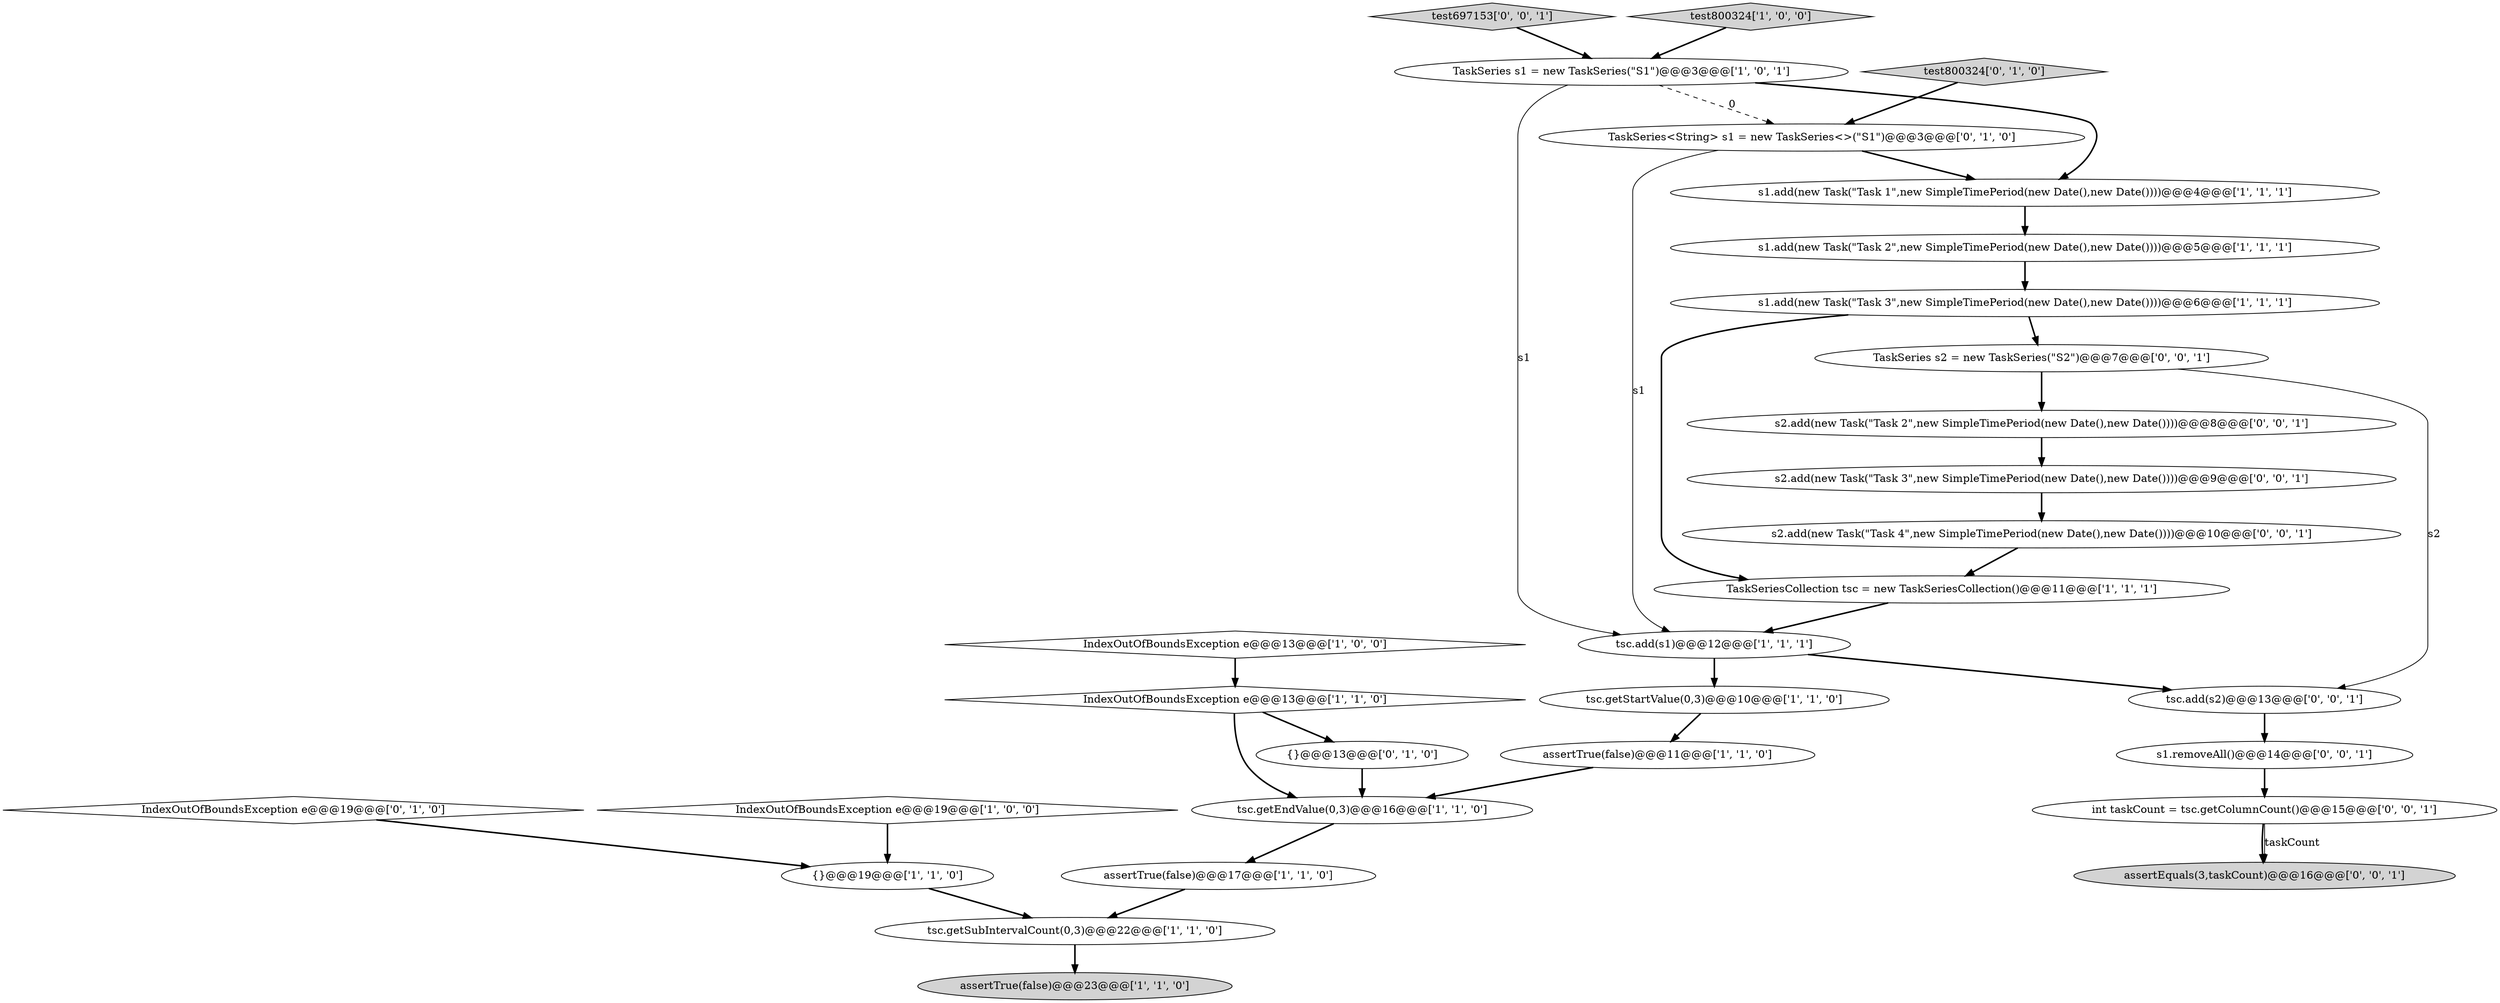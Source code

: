 digraph {
17 [style = filled, label = "IndexOutOfBoundsException e@@@19@@@['0', '1', '0']", fillcolor = white, shape = diamond image = "AAA0AAABBB2BBB"];
14 [style = filled, label = "TaskSeries s1 = new TaskSeries(\"S1\")@@@3@@@['1', '0', '1']", fillcolor = white, shape = ellipse image = "AAA0AAABBB1BBB"];
9 [style = filled, label = "tsc.add(s1)@@@12@@@['1', '1', '1']", fillcolor = white, shape = ellipse image = "AAA0AAABBB1BBB"];
4 [style = filled, label = "tsc.getStartValue(0,3)@@@10@@@['1', '1', '0']", fillcolor = white, shape = ellipse image = "AAA0AAABBB1BBB"];
12 [style = filled, label = "IndexOutOfBoundsException e@@@13@@@['1', '0', '0']", fillcolor = white, shape = diamond image = "AAA0AAABBB1BBB"];
18 [style = filled, label = "test800324['0', '1', '0']", fillcolor = lightgray, shape = diamond image = "AAA0AAABBB2BBB"];
8 [style = filled, label = "tsc.getSubIntervalCount(0,3)@@@22@@@['1', '1', '0']", fillcolor = white, shape = ellipse image = "AAA0AAABBB1BBB"];
28 [style = filled, label = "s2.add(new Task(\"Task 3\",new SimpleTimePeriod(new Date(),new Date())))@@@9@@@['0', '0', '1']", fillcolor = white, shape = ellipse image = "AAA0AAABBB3BBB"];
16 [style = filled, label = "assertTrue(false)@@@23@@@['1', '1', '0']", fillcolor = lightgray, shape = ellipse image = "AAA0AAABBB1BBB"];
24 [style = filled, label = "s1.removeAll()@@@14@@@['0', '0', '1']", fillcolor = white, shape = ellipse image = "AAA0AAABBB3BBB"];
23 [style = filled, label = "test697153['0', '0', '1']", fillcolor = lightgray, shape = diamond image = "AAA0AAABBB3BBB"];
6 [style = filled, label = "s1.add(new Task(\"Task 2\",new SimpleTimePeriod(new Date(),new Date())))@@@5@@@['1', '1', '1']", fillcolor = white, shape = ellipse image = "AAA0AAABBB1BBB"];
0 [style = filled, label = "s1.add(new Task(\"Task 1\",new SimpleTimePeriod(new Date(),new Date())))@@@4@@@['1', '1', '1']", fillcolor = white, shape = ellipse image = "AAA0AAABBB1BBB"];
3 [style = filled, label = "s1.add(new Task(\"Task 3\",new SimpleTimePeriod(new Date(),new Date())))@@@6@@@['1', '1', '1']", fillcolor = white, shape = ellipse image = "AAA0AAABBB1BBB"];
26 [style = filled, label = "tsc.add(s2)@@@13@@@['0', '0', '1']", fillcolor = white, shape = ellipse image = "AAA0AAABBB3BBB"];
1 [style = filled, label = "IndexOutOfBoundsException e@@@19@@@['1', '0', '0']", fillcolor = white, shape = diamond image = "AAA0AAABBB1BBB"];
5 [style = filled, label = "{}@@@19@@@['1', '1', '0']", fillcolor = white, shape = ellipse image = "AAA0AAABBB1BBB"];
15 [style = filled, label = "IndexOutOfBoundsException e@@@13@@@['1', '1', '0']", fillcolor = white, shape = diamond image = "AAA0AAABBB1BBB"];
10 [style = filled, label = "test800324['1', '0', '0']", fillcolor = lightgray, shape = diamond image = "AAA0AAABBB1BBB"];
20 [style = filled, label = "TaskSeries<String> s1 = new TaskSeries<>(\"S1\")@@@3@@@['0', '1', '0']", fillcolor = white, shape = ellipse image = "AAA1AAABBB2BBB"];
2 [style = filled, label = "TaskSeriesCollection tsc = new TaskSeriesCollection()@@@11@@@['1', '1', '1']", fillcolor = white, shape = ellipse image = "AAA0AAABBB1BBB"];
13 [style = filled, label = "assertTrue(false)@@@17@@@['1', '1', '0']", fillcolor = white, shape = ellipse image = "AAA0AAABBB1BBB"];
19 [style = filled, label = "{}@@@13@@@['0', '1', '0']", fillcolor = white, shape = ellipse image = "AAA0AAABBB2BBB"];
22 [style = filled, label = "TaskSeries s2 = new TaskSeries(\"S2\")@@@7@@@['0', '0', '1']", fillcolor = white, shape = ellipse image = "AAA0AAABBB3BBB"];
21 [style = filled, label = "assertEquals(3,taskCount)@@@16@@@['0', '0', '1']", fillcolor = lightgray, shape = ellipse image = "AAA0AAABBB3BBB"];
11 [style = filled, label = "assertTrue(false)@@@11@@@['1', '1', '0']", fillcolor = white, shape = ellipse image = "AAA0AAABBB1BBB"];
27 [style = filled, label = "s2.add(new Task(\"Task 2\",new SimpleTimePeriod(new Date(),new Date())))@@@8@@@['0', '0', '1']", fillcolor = white, shape = ellipse image = "AAA0AAABBB3BBB"];
29 [style = filled, label = "int taskCount = tsc.getColumnCount()@@@15@@@['0', '0', '1']", fillcolor = white, shape = ellipse image = "AAA0AAABBB3BBB"];
7 [style = filled, label = "tsc.getEndValue(0,3)@@@16@@@['1', '1', '0']", fillcolor = white, shape = ellipse image = "AAA0AAABBB1BBB"];
25 [style = filled, label = "s2.add(new Task(\"Task 4\",new SimpleTimePeriod(new Date(),new Date())))@@@10@@@['0', '0', '1']", fillcolor = white, shape = ellipse image = "AAA0AAABBB3BBB"];
0->6 [style = bold, label=""];
8->16 [style = bold, label=""];
29->21 [style = bold, label=""];
26->24 [style = bold, label=""];
14->9 [style = solid, label="s1"];
5->8 [style = bold, label=""];
18->20 [style = bold, label=""];
9->4 [style = bold, label=""];
3->2 [style = bold, label=""];
27->28 [style = bold, label=""];
25->2 [style = bold, label=""];
12->15 [style = bold, label=""];
4->11 [style = bold, label=""];
22->27 [style = bold, label=""];
15->19 [style = bold, label=""];
14->0 [style = bold, label=""];
15->7 [style = bold, label=""];
22->26 [style = solid, label="s2"];
11->7 [style = bold, label=""];
7->13 [style = bold, label=""];
2->9 [style = bold, label=""];
14->20 [style = dashed, label="0"];
6->3 [style = bold, label=""];
20->9 [style = solid, label="s1"];
23->14 [style = bold, label=""];
3->22 [style = bold, label=""];
9->26 [style = bold, label=""];
13->8 [style = bold, label=""];
19->7 [style = bold, label=""];
20->0 [style = bold, label=""];
24->29 [style = bold, label=""];
10->14 [style = bold, label=""];
17->5 [style = bold, label=""];
28->25 [style = bold, label=""];
29->21 [style = solid, label="taskCount"];
1->5 [style = bold, label=""];
}
